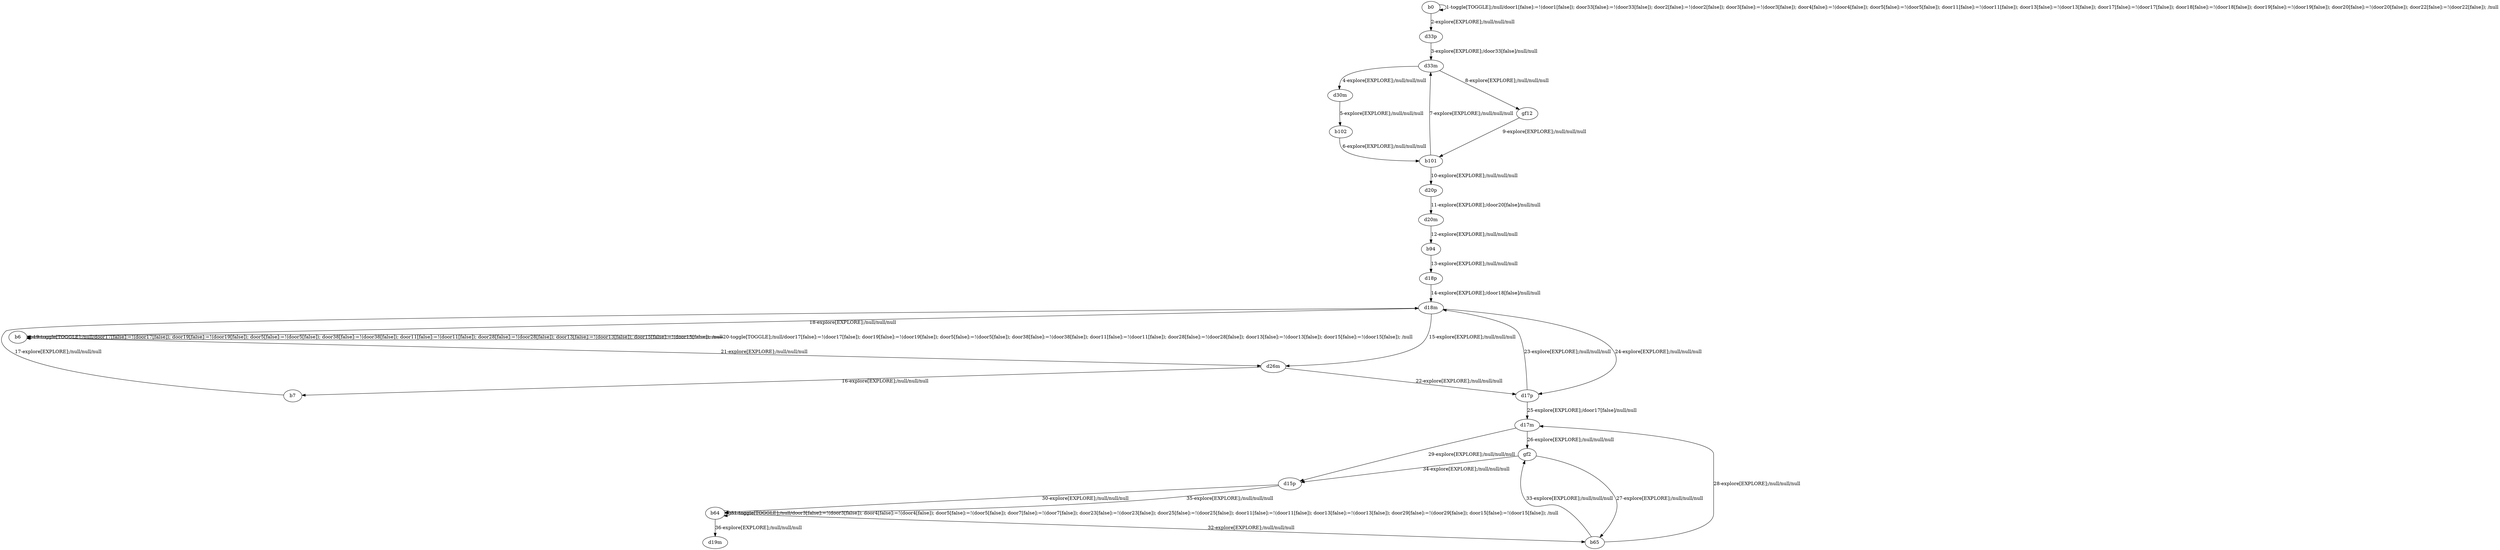 # Total number of goals covered by this test: 1
# b64 --> d19m

digraph g {
"b0" -> "b0" [label = "1-toggle[TOGGLE];/null/door1[false]:=!(door1[false]); door33[false]:=!(door33[false]); door2[false]:=!(door2[false]); door3[false]:=!(door3[false]); door4[false]:=!(door4[false]); door5[false]:=!(door5[false]); door11[false]:=!(door11[false]); door13[false]:=!(door13[false]); door17[false]:=!(door17[false]); door18[false]:=!(door18[false]); door19[false]:=!(door19[false]); door20[false]:=!(door20[false]); door22[false]:=!(door22[false]); /null"];
"b0" -> "d33p" [label = "2-explore[EXPLORE];/null/null/null"];
"d33p" -> "d33m" [label = "3-explore[EXPLORE];/door33[false]/null/null"];
"d33m" -> "d30m" [label = "4-explore[EXPLORE];/null/null/null"];
"d30m" -> "b102" [label = "5-explore[EXPLORE];/null/null/null"];
"b102" -> "b101" [label = "6-explore[EXPLORE];/null/null/null"];
"b101" -> "d33m" [label = "7-explore[EXPLORE];/null/null/null"];
"d33m" -> "gf12" [label = "8-explore[EXPLORE];/null/null/null"];
"gf12" -> "b101" [label = "9-explore[EXPLORE];/null/null/null"];
"b101" -> "d20p" [label = "10-explore[EXPLORE];/null/null/null"];
"d20p" -> "d20m" [label = "11-explore[EXPLORE];/door20[false]/null/null"];
"d20m" -> "b94" [label = "12-explore[EXPLORE];/null/null/null"];
"b94" -> "d18p" [label = "13-explore[EXPLORE];/null/null/null"];
"d18p" -> "d18m" [label = "14-explore[EXPLORE];/door18[false]/null/null"];
"d18m" -> "d26m" [label = "15-explore[EXPLORE];/null/null/null"];
"d26m" -> "b7" [label = "16-explore[EXPLORE];/null/null/null"];
"b7" -> "d18m" [label = "17-explore[EXPLORE];/null/null/null"];
"d18m" -> "b6" [label = "18-explore[EXPLORE];/null/null/null"];
"b6" -> "b6" [label = "19-toggle[TOGGLE];/null/door17[false]:=!(door17[false]); door19[false]:=!(door19[false]); door5[false]:=!(door5[false]); door38[false]:=!(door38[false]); door11[false]:=!(door11[false]); door28[false]:=!(door28[false]); door13[false]:=!(door13[false]); door15[false]:=!(door15[false]); /null"];
"b6" -> "b6" [label = "20-toggle[TOGGLE];/null/door17[false]:=!(door17[false]); door19[false]:=!(door19[false]); door5[false]:=!(door5[false]); door38[false]:=!(door38[false]); door11[false]:=!(door11[false]); door28[false]:=!(door28[false]); door13[false]:=!(door13[false]); door15[false]:=!(door15[false]); /null"];
"b6" -> "d26m" [label = "21-explore[EXPLORE];/null/null/null"];
"d26m" -> "d17p" [label = "22-explore[EXPLORE];/null/null/null"];
"d17p" -> "d18m" [label = "23-explore[EXPLORE];/null/null/null"];
"d18m" -> "d17p" [label = "24-explore[EXPLORE];/null/null/null"];
"d17p" -> "d17m" [label = "25-explore[EXPLORE];/door17[false]/null/null"];
"d17m" -> "gf2" [label = "26-explore[EXPLORE];/null/null/null"];
"gf2" -> "b65" [label = "27-explore[EXPLORE];/null/null/null"];
"b65" -> "d17m" [label = "28-explore[EXPLORE];/null/null/null"];
"d17m" -> "d15p" [label = "29-explore[EXPLORE];/null/null/null"];
"d15p" -> "b64" [label = "30-explore[EXPLORE];/null/null/null"];
"b64" -> "b64" [label = "31-toggle[TOGGLE];/null/door3[false]:=!(door3[false]); door4[false]:=!(door4[false]); door5[false]:=!(door5[false]); door7[false]:=!(door7[false]); door23[false]:=!(door23[false]); door25[false]:=!(door25[false]); door11[false]:=!(door11[false]); door13[false]:=!(door13[false]); door29[false]:=!(door29[false]); door15[false]:=!(door15[false]); /null"];
"b64" -> "b65" [label = "32-explore[EXPLORE];/null/null/null"];
"b65" -> "gf2" [label = "33-explore[EXPLORE];/null/null/null"];
"gf2" -> "d15p" [label = "34-explore[EXPLORE];/null/null/null"];
"d15p" -> "b64" [label = "35-explore[EXPLORE];/null/null/null"];
"b64" -> "d19m" [label = "36-explore[EXPLORE];/null/null/null"];
}